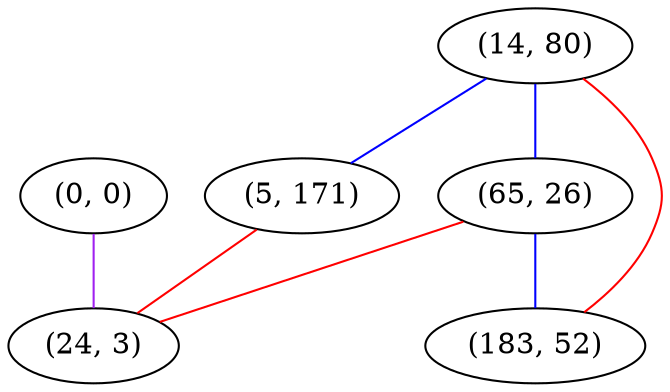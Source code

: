 graph "" {
"(0, 0)";
"(14, 80)";
"(5, 171)";
"(65, 26)";
"(183, 52)";
"(24, 3)";
"(0, 0)" -- "(24, 3)"  [color=purple, key=0, weight=4];
"(14, 80)" -- "(183, 52)"  [color=red, key=0, weight=1];
"(14, 80)" -- "(65, 26)"  [color=blue, key=0, weight=3];
"(14, 80)" -- "(5, 171)"  [color=blue, key=0, weight=3];
"(5, 171)" -- "(24, 3)"  [color=red, key=0, weight=1];
"(65, 26)" -- "(183, 52)"  [color=blue, key=0, weight=3];
"(65, 26)" -- "(24, 3)"  [color=red, key=0, weight=1];
}
